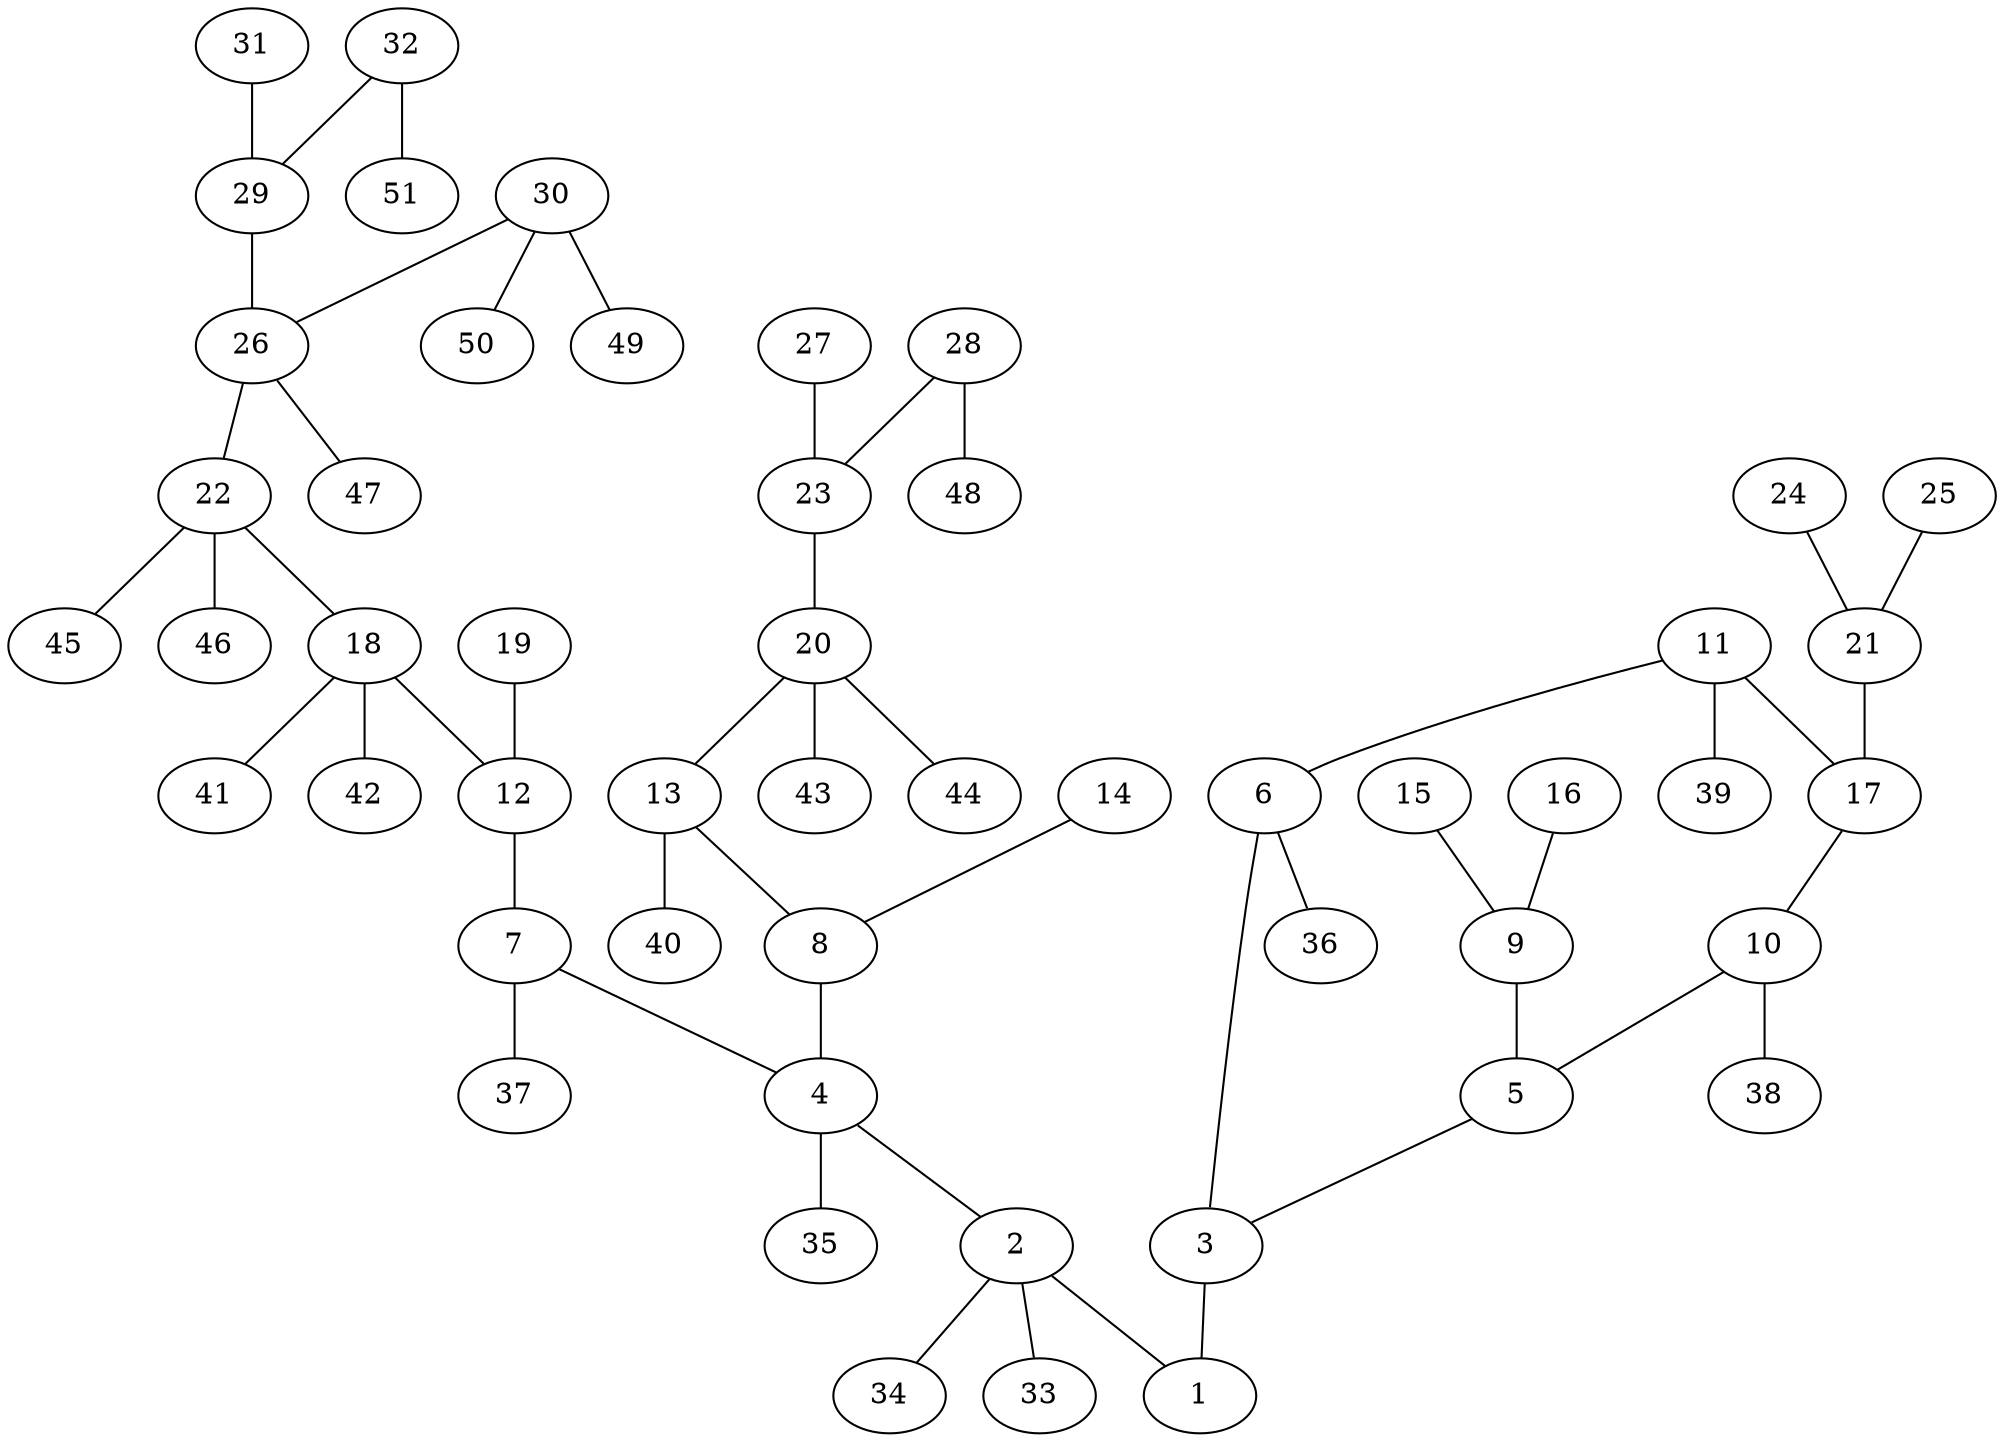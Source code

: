 graph molecule_3464 {
	1	 [chem=S];
	2	 [chem=C];
	2 -- 1	 [valence=1];
	33	 [chem=H];
	2 -- 33	 [valence=1];
	34	 [chem=H];
	2 -- 34	 [valence=1];
	3	 [chem=C];
	3 -- 1	 [valence=1];
	4	 [chem=C];
	4 -- 2	 [valence=1];
	35	 [chem=H];
	4 -- 35	 [valence=1];
	5	 [chem=C];
	5 -- 3	 [valence=2];
	6	 [chem=C];
	6 -- 3	 [valence=1];
	36	 [chem=H];
	6 -- 36	 [valence=1];
	7	 [chem=N];
	7 -- 4	 [valence=1];
	37	 [chem=H];
	7 -- 37	 [valence=1];
	8	 [chem=C];
	8 -- 4	 [valence=1];
	9	 [chem=N];
	9 -- 5	 [valence=1];
	10	 [chem=C];
	10 -- 5	 [valence=1];
	38	 [chem=H];
	10 -- 38	 [valence=1];
	11	 [chem=C];
	11 -- 6	 [valence=2];
	17	 [chem=C];
	11 -- 17	 [valence=1];
	39	 [chem=H];
	11 -- 39	 [valence=1];
	12	 [chem=C];
	12 -- 7	 [valence=1];
	13	 [chem=N];
	13 -- 8	 [valence=1];
	40	 [chem=H];
	13 -- 40	 [valence=1];
	14	 [chem=O];
	14 -- 8	 [valence=2];
	15	 [chem=O];
	15 -- 9	 [valence=2];
	16	 [chem=O];
	16 -- 9	 [valence=1];
	17 -- 10	 [valence=2];
	18	 [chem=C];
	18 -- 12	 [valence=1];
	41	 [chem=H];
	18 -- 41	 [valence=1];
	42	 [chem=H];
	18 -- 42	 [valence=1];
	19	 [chem=O];
	19 -- 12	 [valence=2];
	20	 [chem=C];
	20 -- 13	 [valence=1];
	43	 [chem=H];
	20 -- 43	 [valence=1];
	44	 [chem=H];
	20 -- 44	 [valence=1];
	21	 [chem=N];
	21 -- 17	 [valence=1];
	22	 [chem=C];
	22 -- 18	 [valence=1];
	45	 [chem=H];
	22 -- 45	 [valence=1];
	46	 [chem=H];
	22 -- 46	 [valence=1];
	23	 [chem=C];
	23 -- 20	 [valence=1];
	24	 [chem=O];
	24 -- 21	 [valence=2];
	25	 [chem=O];
	25 -- 21	 [valence=1];
	26	 [chem=C];
	26 -- 22	 [valence=1];
	47	 [chem=H];
	26 -- 47	 [valence=1];
	27	 [chem=O];
	27 -- 23	 [valence=2];
	28	 [chem=O];
	28 -- 23	 [valence=1];
	48	 [chem=H];
	28 -- 48	 [valence=1];
	29	 [chem=C];
	29 -- 26	 [valence=1];
	30	 [chem=N];
	30 -- 26	 [valence=1];
	49	 [chem=H];
	30 -- 49	 [valence=1];
	50	 [chem=H];
	30 -- 50	 [valence=1];
	31	 [chem=O];
	31 -- 29	 [valence=2];
	32	 [chem=O];
	32 -- 29	 [valence=1];
	51	 [chem=H];
	32 -- 51	 [valence=1];
}
